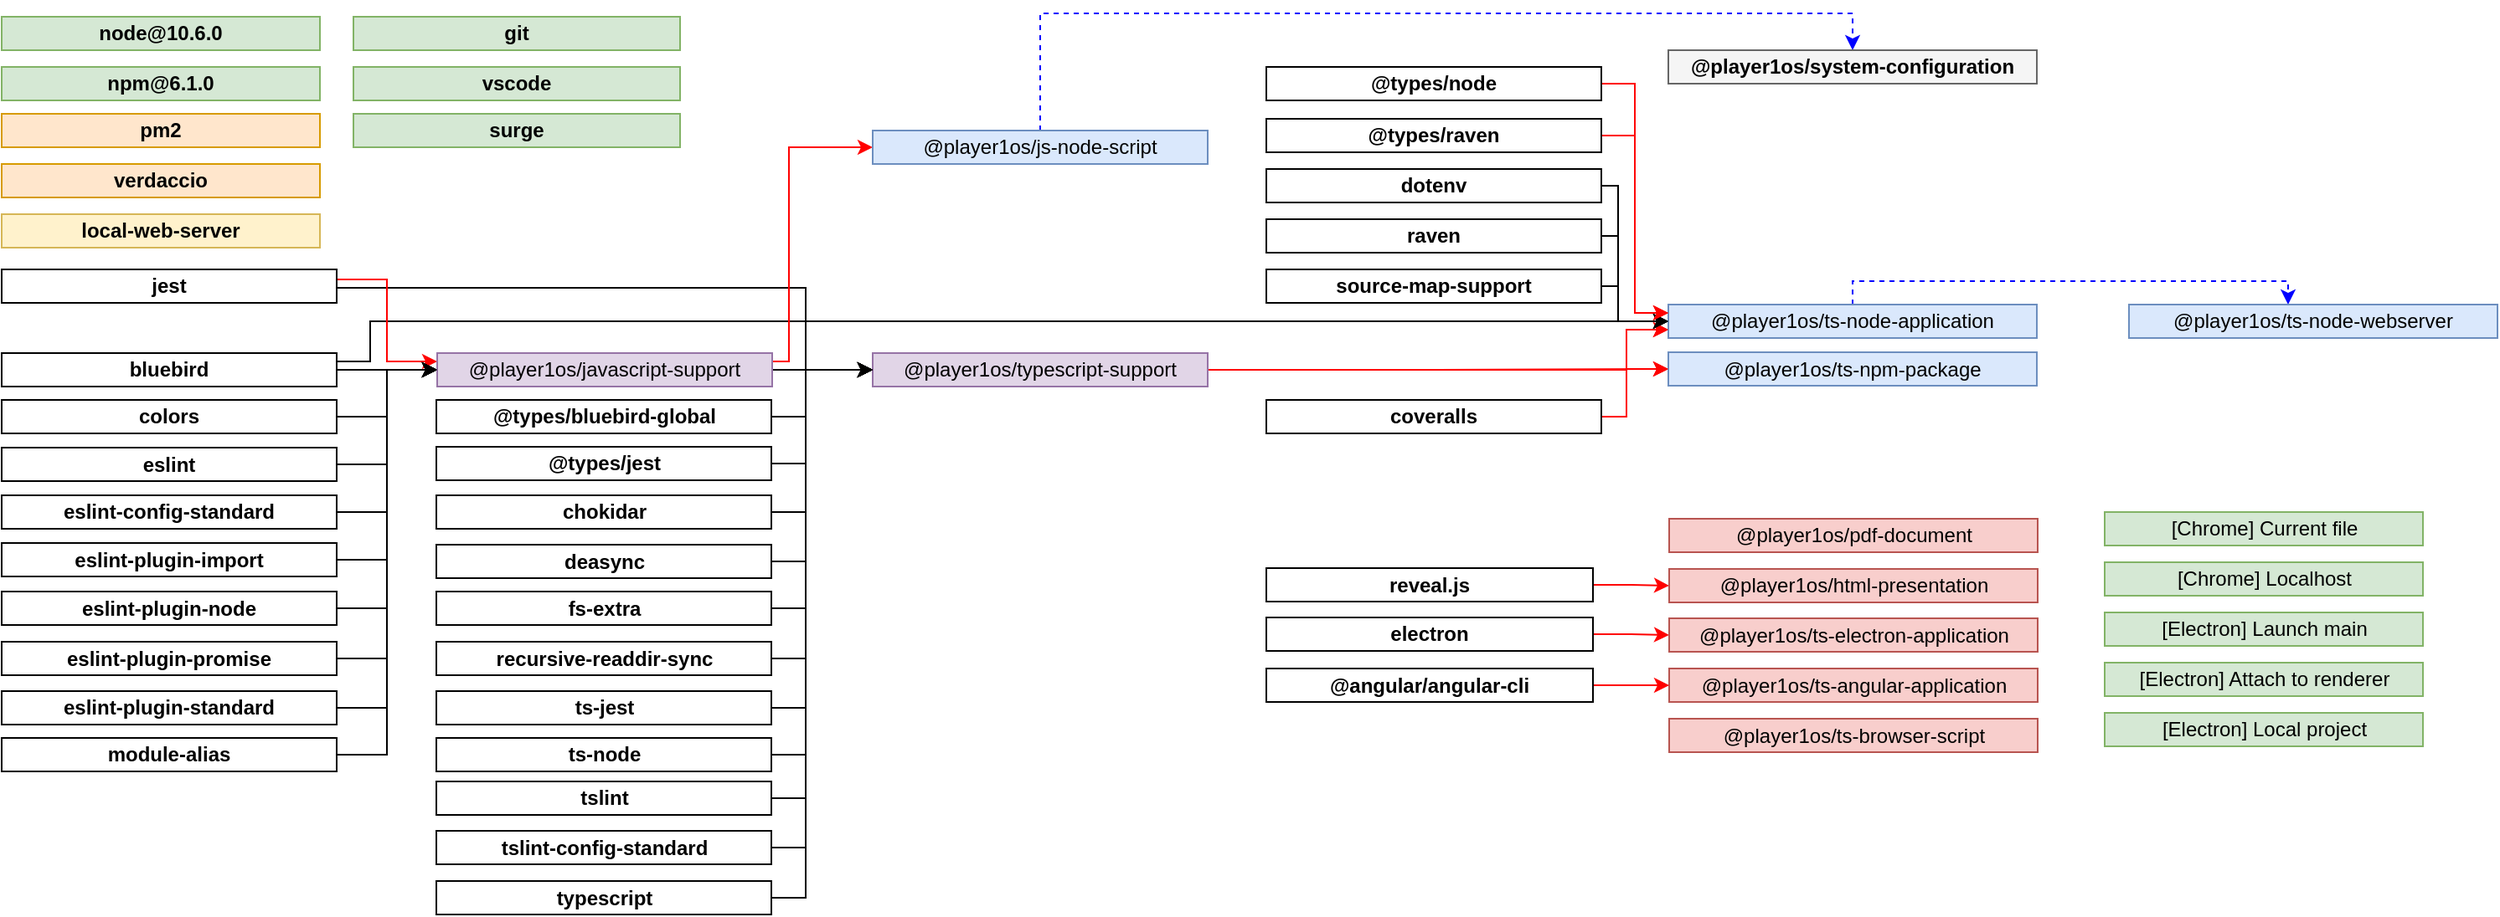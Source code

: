 <mxfile userAgent="Mozilla/5.0 (X11; Linux x86_64) AppleWebKit/537.36 (KHTML, like Gecko) draw.io/8.8.0 Chrome/61.0.316.100 Electron/2.0.2 Safari/537.36" version="9.3.0" editor="www.draw.io" type="device"><diagram id="4d3fae27-7eb5-85e7-5d8c-c181ca88abcb" name="Main"><mxGraphModel dx="870" dy="526" grid="1" gridSize="10" guides="1" tooltips="1" connect="1" arrows="1" fold="1" page="1" pageScale="1" pageWidth="850" pageHeight="1100" background="#ffffff" math="0" shadow="0"><root><mxCell id="0"/><mxCell id="1" parent="0"/><mxCell id="197" style="edgeStyle=orthogonalEdgeStyle;rounded=0;html=1;exitX=1;exitY=0.5;entryX=0;entryY=0.5;jettySize=auto;orthogonalLoop=1;strokeColor=#000000;" parent="1" source="65e9ac1990f5acd0-3" target="4" edge="1"><mxGeometry relative="1" as="geometry"/></mxCell><mxCell id="210" style="edgeStyle=orthogonalEdgeStyle;rounded=0;html=1;exitX=1;exitY=0.25;entryX=0;entryY=0.5;jettySize=auto;orthogonalLoop=1;strokeColor=#000000;" parent="1" source="65e9ac1990f5acd0-3" target="69" edge="1"><mxGeometry relative="1" as="geometry"><Array as="points"><mxPoint x="240" y="218"/><mxPoint x="240" y="194"/></Array><mxPoint x="770" y="194" as="targetPoint"/></mxGeometry></mxCell><mxCell id="65e9ac1990f5acd0-3" value="bluebird" style="rounded=0;whiteSpace=wrap;html=1;fillColor=#ffffff;strokeColor=#000000;fontStyle=1" parent="1" vertex="1"><mxGeometry x="20" y="213" width="200" height="20" as="geometry"/></mxCell><mxCell id="104" style="edgeStyle=orthogonalEdgeStyle;rounded=0;html=1;exitX=1;exitY=0.5;entryX=0;entryY=0.5;jettySize=auto;orthogonalLoop=1;strokeColor=#FF0000;" parent="1" source="65e9ac1990f5acd0-4" target="65e9ac1990f5acd0-44" edge="1"><mxGeometry relative="1" as="geometry"><mxPoint x="1018.5" y="387.5" as="targetPoint"/></mxGeometry></mxCell><mxCell id="65e9ac1990f5acd0-4" value="electron" style="rounded=0;whiteSpace=wrap;html=1;fillColor=#ffffff;strokeColor=#000000;fontStyle=1" parent="1" vertex="1"><mxGeometry x="775" y="371" width="195" height="20" as="geometry"/></mxCell><mxCell id="223" style="edgeStyle=orthogonalEdgeStyle;rounded=0;html=1;exitX=1;exitY=0.5;entryX=0;entryY=0.5;jettySize=auto;orthogonalLoop=1;strokeColor=#000000;" parent="1" source="65e9ac1990f5acd0-6" target="31" edge="1"><mxGeometry relative="1" as="geometry"><Array as="points"><mxPoint x="500" y="453"/><mxPoint x="500" y="223"/></Array></mxGeometry></mxCell><mxCell id="65e9ac1990f5acd0-6" value="&lt;span&gt;ts-node&lt;/span&gt;" style="rounded=0;whiteSpace=wrap;html=1;fillColor=#ffffff;strokeColor=#000000;fontStyle=1" parent="1" vertex="1"><mxGeometry x="279.5" y="443" width="200" height="20" as="geometry"/></mxCell><mxCell id="65e9ac1990f5acd0-44" value="@player1os/ts-electron-application&lt;br&gt;" style="rounded=0;whiteSpace=wrap;html=1;fillColor=#f8cecc;strokeColor=#b85450;" parent="1" vertex="1"><mxGeometry x="1015.5" y="371.5" width="220" height="20" as="geometry"/></mxCell><mxCell id="65e9ac1990f5acd0-45" value="@player1os/ts-angular-application&lt;br&gt;" style="rounded=0;whiteSpace=wrap;html=1;fillColor=#f8cecc;strokeColor=#b85450;" parent="1" vertex="1"><mxGeometry x="1015.5" y="401.5" width="220" height="20" as="geometry"/></mxCell><mxCell id="65e9ac1990f5acd0-46" value="@player1os/ts-browser-script&lt;br&gt;" style="rounded=0;whiteSpace=wrap;html=1;fillColor=#f8cecc;strokeColor=#b85450;" parent="1" vertex="1"><mxGeometry x="1015.5" y="431.5" width="220" height="20" as="geometry"/></mxCell><mxCell id="65e9ac1990f5acd0-53" value="node@10.6.0&lt;br&gt;" style="rounded=0;whiteSpace=wrap;html=1;fillColor=#d5e8d4;strokeColor=#82b366;fontStyle=1" parent="1" vertex="1"><mxGeometry x="20" y="12" width="190" height="20" as="geometry"/></mxCell><mxCell id="1e30cde509cecd30-1" value="npm@6.1.0&lt;br&gt;" style="rounded=0;whiteSpace=wrap;html=1;fillColor=#d5e8d4;strokeColor=#82b366;fontStyle=1" parent="1" vertex="1"><mxGeometry x="20" y="42" width="190" height="20" as="geometry"/></mxCell><mxCell id="1e30cde509cecd30-2" style="edgeStyle=orthogonalEdgeStyle;rounded=0;html=1;exitX=0.75;exitY=1;entryX=0.75;entryY=1;jettySize=auto;orthogonalLoop=1;" parent="1" edge="1"><mxGeometry relative="1" as="geometry"><mxPoint x="155" y="110.5" as="sourcePoint"/><mxPoint x="155" y="110.5" as="targetPoint"/></mxGeometry></mxCell><mxCell id="1e30cde509cecd30-13" value="pm2&lt;br&gt;" style="rounded=0;whiteSpace=wrap;html=1;fillColor=#ffe6cc;strokeColor=#d79b00;fontStyle=1" parent="1" vertex="1"><mxGeometry x="20" y="70" width="190" height="20" as="geometry"/></mxCell><mxCell id="1e30cde509cecd30-14" value="verdaccio&lt;br&gt;" style="rounded=0;whiteSpace=wrap;html=1;fillColor=#ffe6cc;strokeColor=#d79b00;fontStyle=1" parent="1" vertex="1"><mxGeometry x="20" y="100" width="190" height="20" as="geometry"/></mxCell><mxCell id="219" style="edgeStyle=orthogonalEdgeStyle;rounded=0;html=1;exitX=1;exitY=0.5;entryX=0;entryY=0.5;jettySize=auto;orthogonalLoop=1;strokeColor=#000000;" parent="1" source="2bff1ca0c6643ff9-3" target="31" edge="1"><mxGeometry relative="1" as="geometry"><Array as="points"><mxPoint x="220" y="174"/><mxPoint x="500" y="174"/><mxPoint x="500" y="223"/></Array></mxGeometry></mxCell><mxCell id="243" style="edgeStyle=orthogonalEdgeStyle;rounded=0;html=1;exitX=1;exitY=0.25;entryX=0;entryY=0.25;jettySize=auto;orthogonalLoop=1;strokeColor=#FF0000;" parent="1" source="2bff1ca0c6643ff9-3" target="4" edge="1"><mxGeometry relative="1" as="geometry"><Array as="points"><mxPoint x="250" y="169"/><mxPoint x="250" y="218"/></Array></mxGeometry></mxCell><mxCell id="2bff1ca0c6643ff9-3" value="jest&lt;br&gt;" style="rounded=0;whiteSpace=wrap;html=1;fillColor=#ffffff;strokeColor=#000000;fontStyle=1" parent="1" vertex="1"><mxGeometry x="20" y="163" width="200" height="20" as="geometry"/></mxCell><mxCell id="199" style="edgeStyle=orthogonalEdgeStyle;rounded=0;html=1;exitX=1;exitY=0.5;entryX=0;entryY=0.5;jettySize=auto;orthogonalLoop=1;strokeColor=#000000;" parent="1" source="2bff1ca0c6643ff9-23" target="4" edge="1"><mxGeometry relative="1" as="geometry"/></mxCell><mxCell id="2bff1ca0c6643ff9-23" value="eslint&lt;br&gt;" style="rounded=0;whiteSpace=wrap;html=1;fillColor=#ffffff;strokeColor=#000000;fontStyle=1" parent="1" vertex="1"><mxGeometry x="20" y="269.5" width="200" height="20" as="geometry"/></mxCell><mxCell id="200" style="edgeStyle=orthogonalEdgeStyle;rounded=0;html=1;exitX=1;exitY=0.5;entryX=0;entryY=0.5;jettySize=auto;orthogonalLoop=1;strokeColor=#000000;" parent="1" source="2bff1ca0c6643ff9-24" target="4" edge="1"><mxGeometry relative="1" as="geometry"/></mxCell><mxCell id="2bff1ca0c6643ff9-24" value="eslint-config-standard&lt;br&gt;" style="rounded=0;whiteSpace=wrap;html=1;fillColor=#ffffff;strokeColor=#000000;fontStyle=1" parent="1" vertex="1"><mxGeometry x="20" y="298" width="200" height="20" as="geometry"/></mxCell><mxCell id="201" style="edgeStyle=orthogonalEdgeStyle;rounded=0;html=1;exitX=1;exitY=0.5;entryX=0;entryY=0.5;jettySize=auto;orthogonalLoop=1;strokeColor=#000000;" parent="1" source="2bff1ca0c6643ff9-26" target="4" edge="1"><mxGeometry relative="1" as="geometry"/></mxCell><mxCell id="2bff1ca0c6643ff9-26" value="eslint-plugin-import&lt;br&gt;" style="rounded=0;whiteSpace=wrap;html=1;fillColor=#ffffff;strokeColor=#000000;fontStyle=1" parent="1" vertex="1"><mxGeometry x="20" y="326.5" width="200" height="20" as="geometry"/></mxCell><mxCell id="202" style="edgeStyle=orthogonalEdgeStyle;rounded=0;html=1;exitX=1;exitY=0.5;entryX=0;entryY=0.5;jettySize=auto;orthogonalLoop=1;strokeColor=#000000;" parent="1" source="2bff1ca0c6643ff9-27" target="4" edge="1"><mxGeometry relative="1" as="geometry"/></mxCell><mxCell id="2bff1ca0c6643ff9-27" value="eslint-plugin-node&lt;br&gt;" style="rounded=0;whiteSpace=wrap;html=1;fillColor=#ffffff;strokeColor=#000000;fontStyle=1" parent="1" vertex="1"><mxGeometry x="20" y="355.5" width="200" height="20" as="geometry"/></mxCell><mxCell id="203" style="edgeStyle=orthogonalEdgeStyle;rounded=0;html=1;exitX=1;exitY=0.5;entryX=0;entryY=0.5;jettySize=auto;orthogonalLoop=1;strokeColor=#000000;" parent="1" source="2bff1ca0c6643ff9-28" target="4" edge="1"><mxGeometry relative="1" as="geometry"/></mxCell><mxCell id="2bff1ca0c6643ff9-28" value="eslint-plugin-promise&lt;br&gt;" style="rounded=0;whiteSpace=wrap;html=1;fillColor=#ffffff;strokeColor=#000000;fontStyle=1" parent="1" vertex="1"><mxGeometry x="20" y="385.5" width="200" height="20" as="geometry"/></mxCell><mxCell id="204" style="edgeStyle=orthogonalEdgeStyle;rounded=0;html=1;exitX=1;exitY=0.5;entryX=0;entryY=0.5;jettySize=auto;orthogonalLoop=1;strokeColor=#000000;" parent="1" source="2bff1ca0c6643ff9-29" target="4" edge="1"><mxGeometry relative="1" as="geometry"/></mxCell><mxCell id="2bff1ca0c6643ff9-29" value="eslint-plugin-standard&lt;br&gt;" style="rounded=0;whiteSpace=wrap;html=1;fillColor=#ffffff;strokeColor=#000000;fontStyle=1" parent="1" vertex="1"><mxGeometry x="20" y="415" width="200" height="20" as="geometry"/></mxCell><mxCell id="14" style="edgeStyle=orthogonalEdgeStyle;rounded=0;html=1;exitX=1;exitY=0.25;jettySize=auto;orthogonalLoop=1;entryX=0;entryY=0.5;strokeColor=#FF0000;" parent="1" source="4" target="15" edge="1"><mxGeometry relative="1" as="geometry"><mxPoint x="550" y="223.5" as="targetPoint"/><Array as="points"><mxPoint x="490" y="218"/><mxPoint x="490" y="90"/></Array></mxGeometry></mxCell><mxCell id="214" style="edgeStyle=orthogonalEdgeStyle;rounded=0;html=1;exitX=1;exitY=0.5;entryX=0;entryY=0.5;jettySize=auto;orthogonalLoop=1;strokeColor=#000000;" parent="1" source="4" target="31" edge="1"><mxGeometry relative="1" as="geometry"/></mxCell><mxCell id="4" value="@player1os/javascript-support&lt;br&gt;" style="rounded=0;whiteSpace=wrap;html=1;fillColor=#e1d5e7;strokeColor=#9673a6;fontStyle=0" parent="1" vertex="1"><mxGeometry x="280" y="213" width="200" height="20" as="geometry"/></mxCell><mxCell id="121" style="edgeStyle=orthogonalEdgeStyle;rounded=0;html=1;exitX=0.5;exitY=0;entryX=0.5;entryY=0;dashed=1;jettySize=auto;orthogonalLoop=1;strokeColor=#0000FF;" parent="1" source="15" target="88" edge="1"><mxGeometry relative="1" as="geometry"><Array as="points"><mxPoint x="642" y="10"/><mxPoint x="1190" y="10"/></Array></mxGeometry></mxCell><mxCell id="15" value="@player1os/js-node-script&lt;br&gt;" style="rounded=0;whiteSpace=wrap;html=1;fillColor=#dae8fc;strokeColor=#6c8ebf;" parent="1" vertex="1"><mxGeometry x="540" y="80" width="200" height="20" as="geometry"/></mxCell><mxCell id="222" style="edgeStyle=orthogonalEdgeStyle;rounded=0;html=1;exitX=1;exitY=0.5;entryX=0;entryY=0.5;jettySize=auto;orthogonalLoop=1;strokeColor=#000000;" parent="1" source="28" target="31" edge="1"><mxGeometry relative="1" as="geometry"><Array as="points"><mxPoint x="500" y="425"/><mxPoint x="500" y="223"/></Array></mxGeometry></mxCell><mxCell id="28" value="ts-jest" style="rounded=0;whiteSpace=wrap;html=1;fillColor=#ffffff;strokeColor=#000000;fontStyle=1" parent="1" vertex="1"><mxGeometry x="279.5" y="415" width="200" height="20" as="geometry"/></mxCell><mxCell id="216" style="edgeStyle=orthogonalEdgeStyle;rounded=0;html=1;exitX=1;exitY=0.5;entryX=0;entryY=0.5;jettySize=auto;orthogonalLoop=1;strokeColor=#000000;" parent="1" source="29" target="31" edge="1"><mxGeometry relative="1" as="geometry"><Array as="points"><mxPoint x="500" y="279"/><mxPoint x="500" y="223"/></Array></mxGeometry></mxCell><mxCell id="29" value="@types/jest" style="rounded=0;whiteSpace=wrap;html=1;fontStyle=1" parent="1" vertex="1"><mxGeometry x="279.5" y="269" width="200" height="20" as="geometry"/></mxCell><mxCell id="215" style="edgeStyle=orthogonalEdgeStyle;rounded=0;html=1;exitX=1;exitY=0.5;entryX=0;entryY=0.5;jettySize=auto;orthogonalLoop=1;strokeColor=#000000;" parent="1" source="30" target="31" edge="1"><mxGeometry relative="1" as="geometry"><Array as="points"><mxPoint x="500" y="251"/><mxPoint x="500" y="223"/></Array></mxGeometry></mxCell><mxCell id="30" value="@types/bluebird-global" style="rounded=0;whiteSpace=wrap;html=1;fontStyle=1" parent="1" vertex="1"><mxGeometry x="279.5" y="241" width="200" height="20" as="geometry"/></mxCell><mxCell id="79" style="edgeStyle=orthogonalEdgeStyle;rounded=0;html=1;exitX=1;exitY=0.5;entryX=0;entryY=0.5;jettySize=auto;orthogonalLoop=1;strokeColor=#FF0000;" parent="1" source="31" target="68" edge="1"><mxGeometry relative="1" as="geometry"><mxPoint x="1673" y="255" as="targetPoint"/></mxGeometry></mxCell><mxCell id="228" style="edgeStyle=orthogonalEdgeStyle;rounded=0;html=1;exitX=1;exitY=0.5;entryX=0;entryY=0.75;jettySize=auto;orthogonalLoop=1;strokeColor=#FF0000;" parent="1" source="31" target="69" edge="1"><mxGeometry relative="1" as="geometry"><Array as="points"><mxPoint x="990" y="223"/><mxPoint x="990" y="199"/></Array></mxGeometry></mxCell><mxCell id="31" value="@player1os/typescript-support&lt;br&gt;" style="rounded=0;whiteSpace=wrap;html=1;fillColor=#e1d5e7;strokeColor=#9673a6;fontStyle=0" parent="1" vertex="1"><mxGeometry x="540" y="213" width="200" height="20" as="geometry"/></mxCell><mxCell id="226" style="edgeStyle=orthogonalEdgeStyle;rounded=0;html=1;exitX=1;exitY=0.5;entryX=0;entryY=0.5;jettySize=auto;orthogonalLoop=1;strokeColor=#000000;" parent="1" source="32" target="31" edge="1"><mxGeometry relative="1" as="geometry"><Array as="points"><mxPoint x="500" y="539"/><mxPoint x="500" y="223"/></Array></mxGeometry></mxCell><mxCell id="32" value="typescript&lt;br&gt;" style="rounded=0;whiteSpace=wrap;html=1;fillColor=#ffffff;strokeColor=#000000;fontStyle=1" parent="1" vertex="1"><mxGeometry x="279.5" y="528.5" width="200" height="20" as="geometry"/></mxCell><mxCell id="224" style="edgeStyle=orthogonalEdgeStyle;rounded=0;html=1;exitX=1;exitY=0.5;entryX=0;entryY=0.5;jettySize=auto;orthogonalLoop=1;strokeColor=#000000;" parent="1" source="33" target="31" edge="1"><mxGeometry relative="1" as="geometry"><Array as="points"><mxPoint x="500" y="479"/><mxPoint x="500" y="223"/></Array></mxGeometry></mxCell><mxCell id="33" value="tslint&lt;br&gt;" style="rounded=0;whiteSpace=wrap;html=1;fillColor=#ffffff;strokeColor=#000000;fontStyle=1" parent="1" vertex="1"><mxGeometry x="279.5" y="469" width="200" height="20" as="geometry"/></mxCell><mxCell id="217" style="edgeStyle=orthogonalEdgeStyle;rounded=0;html=1;exitX=1;exitY=0.5;entryX=0;entryY=0.5;jettySize=auto;orthogonalLoop=1;strokeColor=#000000;" parent="1" source="34" target="31" edge="1"><mxGeometry relative="1" as="geometry"><Array as="points"><mxPoint x="500" y="308"/><mxPoint x="500" y="223"/></Array></mxGeometry></mxCell><mxCell id="34" value="chokidar&lt;br&gt;" style="rounded=0;whiteSpace=wrap;html=1;fillColor=#ffffff;strokeColor=#000000;fontStyle=1" parent="1" vertex="1"><mxGeometry x="279.5" y="298" width="200" height="20" as="geometry"/></mxCell><mxCell id="218" style="edgeStyle=orthogonalEdgeStyle;rounded=0;html=1;exitX=1;exitY=0.5;entryX=0;entryY=0.5;jettySize=auto;orthogonalLoop=1;strokeColor=#000000;" parent="1" source="35" target="31" edge="1"><mxGeometry relative="1" as="geometry"><Array as="points"><mxPoint x="500" y="338"/><mxPoint x="500" y="223"/></Array></mxGeometry></mxCell><mxCell id="35" value="deasync" style="rounded=0;whiteSpace=wrap;html=1;fontStyle=1" parent="1" vertex="1"><mxGeometry x="279.5" y="327.5" width="200" height="20" as="geometry"/></mxCell><mxCell id="221" style="edgeStyle=orthogonalEdgeStyle;rounded=0;html=1;exitX=1;exitY=0.5;entryX=0;entryY=0.5;jettySize=auto;orthogonalLoop=1;strokeColor=#000000;" parent="1" source="36" target="31" edge="1"><mxGeometry relative="1" as="geometry"><Array as="points"><mxPoint x="500" y="396"/><mxPoint x="500" y="223"/></Array></mxGeometry></mxCell><mxCell id="36" value="recursive-readdir-sync" style="rounded=0;whiteSpace=wrap;html=1;fontStyle=1" parent="1" vertex="1"><mxGeometry x="279.5" y="385.5" width="200" height="20" as="geometry"/></mxCell><mxCell id="242" style="edgeStyle=orthogonalEdgeStyle;rounded=0;html=1;exitX=1;exitY=0.5;entryX=0;entryY=0.5;jettySize=auto;orthogonalLoop=1;strokeColor=#000000;" parent="1" source="37" target="4" edge="1"><mxGeometry relative="1" as="geometry"/></mxCell><mxCell id="37" value="module-alias" style="rounded=0;whiteSpace=wrap;html=1;fillColor=#ffffff;strokeColor=#000000;fontStyle=1" parent="1" vertex="1"><mxGeometry x="20" y="443" width="200" height="20" as="geometry"/></mxCell><mxCell id="225" style="edgeStyle=orthogonalEdgeStyle;rounded=0;html=1;exitX=1;exitY=0.5;entryX=0;entryY=0.5;jettySize=auto;orthogonalLoop=1;strokeColor=#000000;" parent="1" source="38" target="31" edge="1"><mxGeometry relative="1" as="geometry"><Array as="points"><mxPoint x="500" y="509"/><mxPoint x="500" y="223"/></Array></mxGeometry></mxCell><mxCell id="38" value="tslint-config-standard" style="rounded=0;whiteSpace=wrap;html=1;fillColor=#ffffff;strokeColor=#000000;fontStyle=1" parent="1" vertex="1"><mxGeometry x="279.5" y="498.5" width="200" height="20" as="geometry"/></mxCell><mxCell id="227" style="edgeStyle=orthogonalEdgeStyle;rounded=0;html=1;exitX=1;exitY=0.5;entryX=0;entryY=0.5;jettySize=auto;orthogonalLoop=1;strokeColor=#000000;" parent="1" source="64" target="69" edge="1"><mxGeometry relative="1" as="geometry"><mxPoint x="705" y="194" as="targetPoint"/><Array as="points"><mxPoint x="985" y="113"/><mxPoint x="985" y="194"/></Array></mxGeometry></mxCell><mxCell id="64" value="dotenv&lt;br&gt;" style="rounded=0;whiteSpace=wrap;html=1;fillColor=#ffffff;strokeColor=#000000;fontStyle=1" parent="1" vertex="1"><mxGeometry x="775" y="103" width="200" height="20" as="geometry"/></mxCell><mxCell id="68" value="@player1os/ts-npm-package&lt;br&gt;" style="rounded=0;whiteSpace=wrap;html=1;fillColor=#dae8fc;strokeColor=#6c8ebf;" parent="1" vertex="1"><mxGeometry x="1015" y="212.5" width="220" height="20" as="geometry"/></mxCell><mxCell id="259" style="edgeStyle=orthogonalEdgeStyle;rounded=0;html=1;exitX=0.5;exitY=0;entryX=0.5;entryY=0;jettySize=auto;orthogonalLoop=1;strokeColor=#0000FF;dashed=1;" parent="1" source="69" edge="1"><mxGeometry relative="1" as="geometry"><Array as="points"><mxPoint x="1125" y="170"/><mxPoint x="1385" y="170"/></Array><mxPoint x="1385" y="184" as="targetPoint"/></mxGeometry></mxCell><mxCell id="69" value="@player1os/ts-node-application&lt;br&gt;" style="rounded=0;whiteSpace=wrap;html=1;fillColor=#dae8fc;strokeColor=#6c8ebf;" parent="1" vertex="1"><mxGeometry x="1015" y="184" width="220" height="20" as="geometry"/></mxCell><mxCell id="73" style="edgeStyle=orthogonalEdgeStyle;rounded=0;html=1;exitX=0.75;exitY=1;entryX=0.75;entryY=1;jettySize=auto;orthogonalLoop=1;fontStyle=1" parent="1" source="64" target="64" edge="1"><mxGeometry relative="1" as="geometry"/></mxCell><mxCell id="75" style="edgeStyle=orthogonalEdgeStyle;rounded=0;html=1;exitX=0.75;exitY=1;entryX=0.75;entryY=1;jettySize=auto;orthogonalLoop=1;" parent="1" source="64" target="64" edge="1"><mxGeometry relative="1" as="geometry"/></mxCell><mxCell id="231" style="edgeStyle=orthogonalEdgeStyle;rounded=0;html=1;exitX=1;exitY=0.5;entryX=0;entryY=0.25;jettySize=auto;orthogonalLoop=1;strokeColor=#FF0000;" parent="1" source="76" target="69" edge="1"><mxGeometry relative="1" as="geometry"><Array as="points"><mxPoint x="995" y="83"/><mxPoint x="995" y="189"/></Array></mxGeometry></mxCell><mxCell id="76" value="@types/raven" style="rounded=0;whiteSpace=wrap;html=1;fontStyle=1" parent="1" vertex="1"><mxGeometry x="775" y="73" width="200" height="20" as="geometry"/></mxCell><mxCell id="88" value="@player1os/system-configuration" style="rounded=0;whiteSpace=wrap;html=1;fillColor=#f5f5f5;strokeColor=#666666;fontStyle=1" parent="1" vertex="1"><mxGeometry x="1015" y="32" width="220" height="20" as="geometry"/></mxCell><mxCell id="110" style="edgeStyle=orthogonalEdgeStyle;rounded=0;html=1;exitX=1;exitY=0.5;entryX=0;entryY=0.5;jettySize=auto;orthogonalLoop=1;strokeColor=#FF0000;" parent="1" source="108" target="116" edge="1"><mxGeometry relative="1" as="geometry"><mxPoint x="1018.5" y="357.5" as="targetPoint"/></mxGeometry></mxCell><mxCell id="108" value="reveal.js" style="rounded=0;whiteSpace=wrap;html=1;fillColor=#ffffff;strokeColor=#000000;fontStyle=1" parent="1" vertex="1"><mxGeometry x="775" y="341.5" width="195" height="20" as="geometry"/></mxCell><mxCell id="115" value="@player1os/pdf-document&lt;br&gt;" style="rounded=0;whiteSpace=wrap;html=1;fillColor=#f8cecc;strokeColor=#b85450;" parent="1" vertex="1"><mxGeometry x="1015.5" y="312" width="220" height="20" as="geometry"/></mxCell><mxCell id="116" value="@player1os/html-presentation&lt;br&gt;" style="rounded=0;whiteSpace=wrap;html=1;fillColor=#f8cecc;strokeColor=#b85450;" parent="1" vertex="1"><mxGeometry x="1015.5" y="342" width="220" height="20" as="geometry"/></mxCell><mxCell id="118" value="&lt;span&gt;local-web-server&lt;/span&gt;&lt;br&gt;" style="rounded=0;whiteSpace=wrap;html=1;fillColor=#fff2cc;strokeColor=#d6b656;fontStyle=1" parent="1" vertex="1"><mxGeometry x="20" y="130" width="190" height="20" as="geometry"/></mxCell><mxCell id="188" value="git&lt;br&gt;" style="rounded=0;whiteSpace=wrap;html=1;fillColor=#d5e8d4;strokeColor=#82b366;fontStyle=1" parent="1" vertex="1"><mxGeometry x="230" y="12" width="195" height="20" as="geometry"/></mxCell><mxCell id="189" value="vscode&lt;br&gt;" style="rounded=0;whiteSpace=wrap;html=1;fillColor=#d5e8d4;strokeColor=#82b366;fontStyle=1" parent="1" vertex="1"><mxGeometry x="230" y="42" width="195" height="20" as="geometry"/></mxCell><mxCell id="198" style="edgeStyle=orthogonalEdgeStyle;rounded=0;html=1;exitX=1;exitY=0.5;entryX=0;entryY=0.5;jettySize=auto;orthogonalLoop=1;strokeColor=#000000;" parent="1" source="190" target="4" edge="1"><mxGeometry relative="1" as="geometry"/></mxCell><mxCell id="190" value="colors" style="rounded=0;whiteSpace=wrap;html=1;fillColor=#ffffff;strokeColor=#000000;fontStyle=1" parent="1" vertex="1"><mxGeometry x="20" y="241" width="200" height="20" as="geometry"/></mxCell><mxCell id="233" style="edgeStyle=orthogonalEdgeStyle;rounded=0;html=1;exitX=0.75;exitY=0;entryX=0.75;entryY=0;jettySize=auto;orthogonalLoop=1;strokeColor=#FF0000;" parent="1" source="15" target="15" edge="1"><mxGeometry relative="1" as="geometry"/></mxCell><mxCell id="240" style="edgeStyle=orthogonalEdgeStyle;rounded=0;html=1;exitX=1;exitY=0.5;entryX=0;entryY=0.5;jettySize=auto;orthogonalLoop=1;strokeColor=#FF0000;" parent="1" source="239" target="65e9ac1990f5acd0-45" edge="1"><mxGeometry relative="1" as="geometry"/></mxCell><mxCell id="239" value="@angular/angular-cli" style="rounded=0;whiteSpace=wrap;html=1;fillColor=#ffffff;strokeColor=#000000;fontStyle=1" parent="1" vertex="1"><mxGeometry x="775" y="401.5" width="195" height="20" as="geometry"/></mxCell><mxCell id="247" style="edgeStyle=orthogonalEdgeStyle;rounded=0;html=1;exitX=1;exitY=0.5;entryX=0;entryY=0.5;jettySize=auto;orthogonalLoop=1;strokeColor=#000000;" parent="1" source="245" target="31" edge="1"><mxGeometry relative="1" as="geometry"><Array as="points"><mxPoint x="500" y="366"/><mxPoint x="500" y="223"/></Array></mxGeometry></mxCell><mxCell id="245" value="fs-extra" style="rounded=0;whiteSpace=wrap;html=1;fontStyle=1" parent="1" vertex="1"><mxGeometry x="279.5" y="355.5" width="200" height="20" as="geometry"/></mxCell><mxCell id="250" style="edgeStyle=orthogonalEdgeStyle;rounded=0;html=1;exitX=1;exitY=0.5;entryX=0;entryY=0.75;jettySize=auto;orthogonalLoop=1;strokeColor=#FF0000;" parent="1" source="249" target="69" edge="1"><mxGeometry relative="1" as="geometry"><Array as="points"><mxPoint x="990" y="251"/><mxPoint x="990" y="199"/></Array></mxGeometry></mxCell><mxCell id="251" style="edgeStyle=orthogonalEdgeStyle;rounded=0;html=1;exitX=1;exitY=0.5;entryX=0;entryY=0.5;jettySize=auto;orthogonalLoop=1;strokeColor=#FF0000;" parent="1" source="249" target="68" edge="1"><mxGeometry relative="1" as="geometry"><Array as="points"><mxPoint x="990" y="251"/><mxPoint x="990" y="223"/></Array></mxGeometry></mxCell><mxCell id="249" value="coveralls" style="rounded=0;whiteSpace=wrap;html=1;fontStyle=1" parent="1" vertex="1"><mxGeometry x="775" y="241" width="200" height="20" as="geometry"/></mxCell><mxCell id="258" value="@player1os/ts-node-webserver&lt;br&gt;" style="rounded=0;whiteSpace=wrap;html=1;fillColor=#dae8fc;strokeColor=#6c8ebf;" parent="1" vertex="1"><mxGeometry x="1290" y="184" width="220" height="20" as="geometry"/></mxCell><mxCell id="262" style="edgeStyle=orthogonalEdgeStyle;rounded=0;html=1;exitX=1;exitY=0.5;entryX=0;entryY=0.5;jettySize=auto;orthogonalLoop=1;strokeColor=#000000;" parent="1" source="260" target="69" edge="1"><mxGeometry relative="1" as="geometry"><Array as="points"><mxPoint x="985" y="143"/><mxPoint x="985" y="194"/></Array></mxGeometry></mxCell><mxCell id="260" value="raven" style="rounded=0;whiteSpace=wrap;html=1;fillColor=#ffffff;strokeColor=#000000;fontStyle=1" parent="1" vertex="1"><mxGeometry x="775" y="133" width="200" height="20" as="geometry"/></mxCell><mxCell id="263" style="edgeStyle=orthogonalEdgeStyle;rounded=0;html=1;exitX=1;exitY=0.5;entryX=0;entryY=0.5;jettySize=auto;orthogonalLoop=1;strokeColor=#000000;" parent="1" source="261" target="69" edge="1"><mxGeometry relative="1" as="geometry"><Array as="points"><mxPoint x="985" y="173"/><mxPoint x="985" y="194"/></Array></mxGeometry></mxCell><mxCell id="261" value="source-map-support&lt;br&gt;" style="rounded=0;whiteSpace=wrap;html=1;fillColor=#ffffff;strokeColor=#000000;fontStyle=1" parent="1" vertex="1"><mxGeometry x="775" y="163" width="200" height="20" as="geometry"/></mxCell><mxCell id="265" style="edgeStyle=orthogonalEdgeStyle;rounded=0;html=1;exitX=1;exitY=0.5;entryX=0;entryY=0.25;jettySize=auto;orthogonalLoop=1;strokeColor=#FF0000;" parent="1" source="264" target="69" edge="1"><mxGeometry relative="1" as="geometry"/></mxCell><mxCell id="264" value="@types/node" style="rounded=0;whiteSpace=wrap;html=1;fontStyle=1" parent="1" vertex="1"><mxGeometry x="775" y="42" width="200" height="20" as="geometry"/></mxCell><mxCell id="266" value="[Chrome] Current file" style="whiteSpace=wrap;html=1;fillColor=#d5e8d4;strokeColor=#82b366;" parent="1" vertex="1"><mxGeometry x="1275.5" y="308" width="190" height="20" as="geometry"/></mxCell><mxCell id="267" value="[Chrome] Localhost" style="whiteSpace=wrap;html=1;fillColor=#d5e8d4;strokeColor=#82b366;" parent="1" vertex="1"><mxGeometry x="1275.5" y="338" width="190" height="20" as="geometry"/></mxCell><mxCell id="268" value="[Electron] Launch main" style="whiteSpace=wrap;html=1;fillColor=#d5e8d4;strokeColor=#82b366;" parent="1" vertex="1"><mxGeometry x="1275.5" y="368" width="190" height="20" as="geometry"/></mxCell><mxCell id="269" value="[Electron] Attach to renderer" style="whiteSpace=wrap;html=1;fillColor=#d5e8d4;strokeColor=#82b366;" parent="1" vertex="1"><mxGeometry x="1275.5" y="398" width="190" height="20" as="geometry"/></mxCell><mxCell id="270" value="[Electron] Local project" style="whiteSpace=wrap;html=1;fillColor=#d5e8d4;strokeColor=#82b366;" parent="1" vertex="1"><mxGeometry x="1275.5" y="428" width="190" height="20" as="geometry"/></mxCell><mxCell id="271" value="surge&lt;br&gt;" style="rounded=0;whiteSpace=wrap;html=1;fillColor=#d5e8d4;strokeColor=#82b366;fontStyle=1" parent="1" vertex="1"><mxGeometry x="230" y="70" width="195" height="20" as="geometry"/></mxCell></root></mxGraphModel></diagram></mxfile>